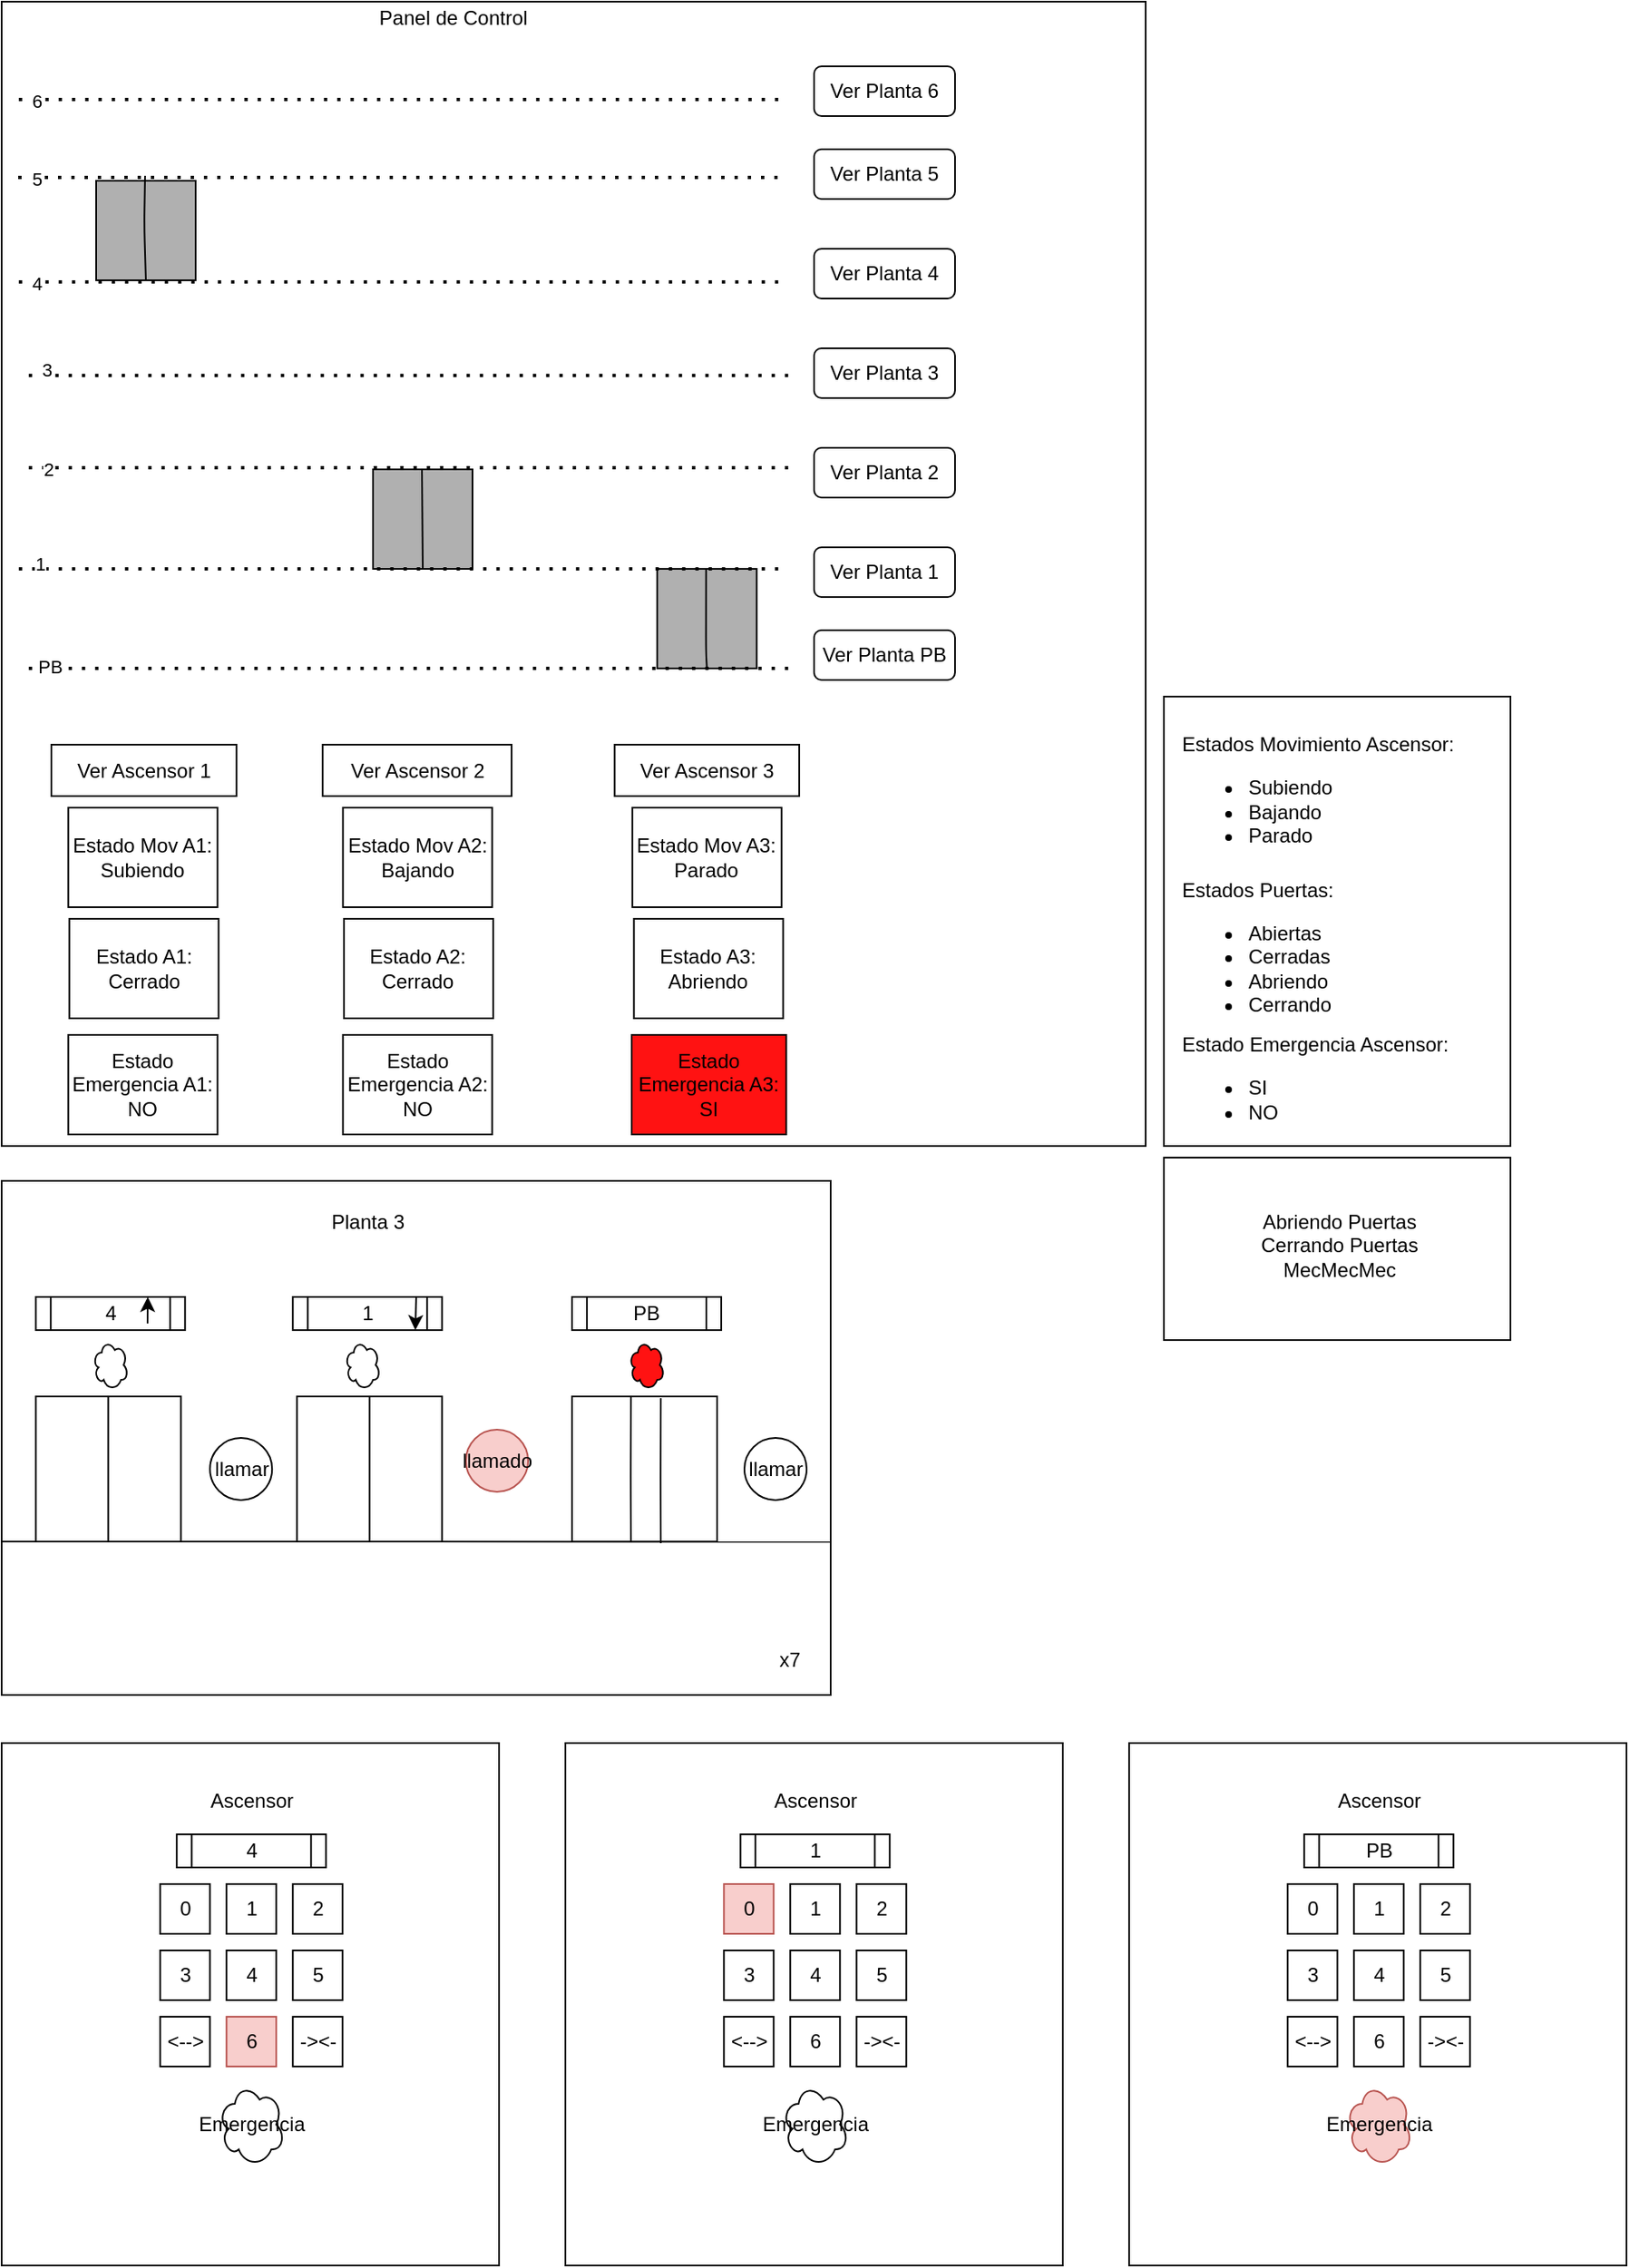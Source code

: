 <mxfile version="14.0.1" type="device"><diagram id="nOTERdc68fCJ87fgkpcF" name="Page-1"><mxGraphModel dx="1554" dy="1978" grid="1" gridSize="10" guides="1" tooltips="1" connect="1" arrows="1" fold="1" page="1" pageScale="1" pageWidth="827" pageHeight="1169" math="0" shadow="0"><root><mxCell id="0"/><mxCell id="1" parent="0"/><mxCell id="ZDrZ86-DX8C1skkcVREq-123" value="" style="rounded=0;whiteSpace=wrap;html=1;labelBackgroundColor=#FF1212;strokeColor=#000000;align=left;fillColor=#FFFFFF;" vertex="1" parent="1"><mxGeometry x="701" y="477" width="209" height="110" as="geometry"/></mxCell><mxCell id="ZDrZ86-DX8C1skkcVREq-122" value="" style="rounded=0;whiteSpace=wrap;html=1;labelBackgroundColor=#FF1212;strokeColor=#000000;align=left;fillColor=#FFFFFF;" vertex="1" parent="1"><mxGeometry x="701" y="199" width="209" height="271" as="geometry"/></mxCell><mxCell id="ZDrZ86-DX8C1skkcVREq-1" value="" style="rounded=0;whiteSpace=wrap;html=1;" vertex="1" parent="1"><mxGeometry y="491" width="500" height="310" as="geometry"/></mxCell><mxCell id="ZDrZ86-DX8C1skkcVREq-2" value="" style="whiteSpace=wrap;html=1;aspect=fixed;" vertex="1" parent="1"><mxGeometry y="-220" width="690" height="690" as="geometry"/></mxCell><mxCell id="ZDrZ86-DX8C1skkcVREq-3" value="" style="rounded=0;whiteSpace=wrap;html=1;" vertex="1" parent="1"><mxGeometry y="830" width="300" height="315" as="geometry"/></mxCell><mxCell id="ZDrZ86-DX8C1skkcVREq-4" value="Panel de Control" style="text;html=1;strokeColor=none;fillColor=none;align=center;verticalAlign=middle;whiteSpace=wrap;rounded=0;" vertex="1" parent="1"><mxGeometry x="205.63" y="-220" width="133.43" height="20" as="geometry"/></mxCell><mxCell id="ZDrZ86-DX8C1skkcVREq-5" value="Planta 3" style="text;html=1;strokeColor=none;fillColor=none;align=center;verticalAlign=middle;whiteSpace=wrap;rounded=0;" vertex="1" parent="1"><mxGeometry x="185.63" y="506" width="70" height="20" as="geometry"/></mxCell><mxCell id="ZDrZ86-DX8C1skkcVREq-6" value="Ascensor" style="text;html=1;strokeColor=none;fillColor=none;align=center;verticalAlign=middle;whiteSpace=wrap;rounded=0;" vertex="1" parent="1"><mxGeometry x="115.63" y="855" width="70" height="20" as="geometry"/></mxCell><mxCell id="ZDrZ86-DX8C1skkcVREq-7" value="" style="whiteSpace=wrap;html=1;aspect=fixed;" vertex="1" parent="1"><mxGeometry x="178.13" y="621" width="87.5" height="87.5" as="geometry"/></mxCell><mxCell id="ZDrZ86-DX8C1skkcVREq-8" value="" style="endArrow=none;html=1;exitX=0.5;exitY=1;exitDx=0;exitDy=0;entryX=0.5;entryY=0;entryDx=0;entryDy=0;" edge="1" parent="1" source="ZDrZ86-DX8C1skkcVREq-7" target="ZDrZ86-DX8C1skkcVREq-7"><mxGeometry width="50" height="50" relative="1" as="geometry"><mxPoint x="175.63" y="651" as="sourcePoint"/><mxPoint x="225.63" y="601" as="targetPoint"/></mxGeometry></mxCell><mxCell id="ZDrZ86-DX8C1skkcVREq-9" value="llamar" style="ellipse;whiteSpace=wrap;html=1;aspect=fixed;" vertex="1" parent="1"><mxGeometry x="448" y="646" width="37.5" height="37.5" as="geometry"/></mxCell><mxCell id="ZDrZ86-DX8C1skkcVREq-10" value="1" style="shape=process;whiteSpace=wrap;html=1;backgroundOutline=1;" vertex="1" parent="1"><mxGeometry x="175.63" y="561" width="90" height="20" as="geometry"/></mxCell><mxCell id="ZDrZ86-DX8C1skkcVREq-12" value="" style="shape=image;html=1;verticalAlign=top;verticalLabelPosition=bottom;labelBackgroundColor=#ffffff;imageAspect=0;aspect=fixed;image=https://cdn4.iconfinder.com/data/icons/essential-app-2/16/volume-sound-speaker-lound-128.png" vertex="1" parent="1"><mxGeometry x="210.63" y="531" width="20" height="20" as="geometry"/></mxCell><mxCell id="ZDrZ86-DX8C1skkcVREq-13" value="0" style="rounded=0;whiteSpace=wrap;html=1;" vertex="1" parent="1"><mxGeometry x="95.63" y="915" width="30" height="30" as="geometry"/></mxCell><mxCell id="ZDrZ86-DX8C1skkcVREq-14" value="1" style="rounded=0;whiteSpace=wrap;html=1;" vertex="1" parent="1"><mxGeometry x="135.63" y="915" width="30" height="30" as="geometry"/></mxCell><mxCell id="ZDrZ86-DX8C1skkcVREq-15" value="2" style="rounded=0;whiteSpace=wrap;html=1;" vertex="1" parent="1"><mxGeometry x="175.63" y="915" width="30" height="30" as="geometry"/></mxCell><mxCell id="ZDrZ86-DX8C1skkcVREq-16" value="3" style="rounded=0;whiteSpace=wrap;html=1;" vertex="1" parent="1"><mxGeometry x="95.63" y="955" width="30" height="30" as="geometry"/></mxCell><mxCell id="ZDrZ86-DX8C1skkcVREq-17" value="4" style="rounded=0;whiteSpace=wrap;html=1;fillColor=none;" vertex="1" parent="1"><mxGeometry x="135.63" y="955" width="30" height="30" as="geometry"/></mxCell><mxCell id="ZDrZ86-DX8C1skkcVREq-18" value="5" style="rounded=0;whiteSpace=wrap;html=1;" vertex="1" parent="1"><mxGeometry x="175.63" y="955" width="30" height="30" as="geometry"/></mxCell><mxCell id="ZDrZ86-DX8C1skkcVREq-19" value="6" style="rounded=0;whiteSpace=wrap;html=1;fillColor=#f8cecc;strokeColor=#b85450;" vertex="1" parent="1"><mxGeometry x="135.63" y="995" width="30" height="30" as="geometry"/></mxCell><mxCell id="ZDrZ86-DX8C1skkcVREq-20" value="&amp;lt;--&amp;gt;" style="rounded=0;whiteSpace=wrap;html=1;" vertex="1" parent="1"><mxGeometry x="95.63" y="995" width="30" height="30" as="geometry"/></mxCell><mxCell id="ZDrZ86-DX8C1skkcVREq-21" value="-&amp;gt;&amp;lt;-" style="rounded=0;whiteSpace=wrap;html=1;" vertex="1" parent="1"><mxGeometry x="175.63" y="995" width="30" height="30" as="geometry"/></mxCell><mxCell id="ZDrZ86-DX8C1skkcVREq-22" value="Emergencia" style="ellipse;shape=cloud;whiteSpace=wrap;html=1;" vertex="1" parent="1"><mxGeometry x="130.63" y="1035" width="40" height="50" as="geometry"/></mxCell><mxCell id="ZDrZ86-DX8C1skkcVREq-24" value="" style="whiteSpace=wrap;html=1;aspect=fixed;" vertex="1" parent="1"><mxGeometry x="344" y="621" width="87.5" height="87.5" as="geometry"/></mxCell><mxCell id="ZDrZ86-DX8C1skkcVREq-25" value="" style="whiteSpace=wrap;html=1;aspect=fixed;" vertex="1" parent="1"><mxGeometry x="20.63" y="621" width="87.5" height="87.5" as="geometry"/></mxCell><mxCell id="ZDrZ86-DX8C1skkcVREq-26" value="llamar" style="ellipse;whiteSpace=wrap;html=1;aspect=fixed;" vertex="1" parent="1"><mxGeometry x="125.63" y="646" width="37.5" height="37.5" as="geometry"/></mxCell><mxCell id="ZDrZ86-DX8C1skkcVREq-27" value="4" style="shape=process;whiteSpace=wrap;html=1;backgroundOutline=1;" vertex="1" parent="1"><mxGeometry x="20.63" y="561" width="90" height="20" as="geometry"/></mxCell><mxCell id="ZDrZ86-DX8C1skkcVREq-28" value="PB" style="shape=process;whiteSpace=wrap;html=1;backgroundOutline=1;" vertex="1" parent="1"><mxGeometry x="344" y="561" width="90" height="20" as="geometry"/></mxCell><mxCell id="ZDrZ86-DX8C1skkcVREq-30" value="" style="ellipse;shape=cloud;whiteSpace=wrap;html=1;fillColor=#FF1212;" vertex="1" parent="1"><mxGeometry x="378.38" y="587" width="21.25" height="30" as="geometry"/></mxCell><mxCell id="ZDrZ86-DX8C1skkcVREq-31" value="" style="ellipse;shape=cloud;whiteSpace=wrap;html=1;" vertex="1" parent="1"><mxGeometry x="207" y="587" width="21.25" height="30" as="geometry"/></mxCell><mxCell id="ZDrZ86-DX8C1skkcVREq-32" value="" style="ellipse;shape=cloud;whiteSpace=wrap;html=1;" vertex="1" parent="1"><mxGeometry x="55" y="587" width="21.25" height="30" as="geometry"/></mxCell><mxCell id="ZDrZ86-DX8C1skkcVREq-33" value="" style="endArrow=none;html=1;exitX=0.5;exitY=1;exitDx=0;exitDy=0;entryX=0.5;entryY=0;entryDx=0;entryDy=0;" edge="1" parent="1"><mxGeometry width="50" height="50" relative="1" as="geometry"><mxPoint x="379.55" y="708.5" as="sourcePoint"/><mxPoint x="379.55" y="621.0" as="targetPoint"/><Array as="points"><mxPoint x="379.37" y="671"/></Array></mxGeometry></mxCell><mxCell id="ZDrZ86-DX8C1skkcVREq-34" value="" style="endArrow=none;html=1;exitX=0.5;exitY=1;exitDx=0;exitDy=0;entryX=0.5;entryY=0;entryDx=0;entryDy=0;" edge="1" parent="1"><mxGeometry width="50" height="50" relative="1" as="geometry"><mxPoint x="64.28" y="708.5" as="sourcePoint"/><mxPoint x="64.28" y="621.0" as="targetPoint"/></mxGeometry></mxCell><mxCell id="ZDrZ86-DX8C1skkcVREq-35" value="4" style="shape=process;whiteSpace=wrap;html=1;backgroundOutline=1;" vertex="1" parent="1"><mxGeometry x="105.63" y="885" width="90" height="20" as="geometry"/></mxCell><mxCell id="ZDrZ86-DX8C1skkcVREq-36" value="llamado" style="ellipse;whiteSpace=wrap;html=1;aspect=fixed;fillColor=#f8cecc;strokeColor=#b85450;" vertex="1" parent="1"><mxGeometry x="280" y="641" width="37.5" height="37.5" as="geometry"/></mxCell><mxCell id="ZDrZ86-DX8C1skkcVREq-37" value="" style="endArrow=none;html=1;entryX=1;entryY=0.702;entryDx=0;entryDy=0;entryPerimeter=0;" edge="1" parent="1" target="ZDrZ86-DX8C1skkcVREq-1"><mxGeometry width="50" height="50" relative="1" as="geometry"><mxPoint y="708.5" as="sourcePoint"/><mxPoint x="160" y="708.5" as="targetPoint"/></mxGeometry></mxCell><mxCell id="ZDrZ86-DX8C1skkcVREq-40" value="" style="endArrow=classic;html=1;entryX=0.75;entryY=0;entryDx=0;entryDy=0;" edge="1" parent="1" target="ZDrZ86-DX8C1skkcVREq-27"><mxGeometry width="50" height="50" relative="1" as="geometry"><mxPoint x="88" y="577" as="sourcePoint"/><mxPoint x="88" y="561" as="targetPoint"/></mxGeometry></mxCell><mxCell id="ZDrZ86-DX8C1skkcVREq-42" value="" style="endArrow=classic;html=1;" edge="1" parent="1"><mxGeometry width="50" height="50" relative="1" as="geometry"><mxPoint x="250" y="561" as="sourcePoint"/><mxPoint x="249.5" y="581" as="targetPoint"/></mxGeometry></mxCell><mxCell id="ZDrZ86-DX8C1skkcVREq-45" value="" style="whiteSpace=wrap;html=1;aspect=fixed;fillColor=#B0B0B0;" vertex="1" parent="1"><mxGeometry x="223.99" y="62" width="60" height="60" as="geometry"/></mxCell><mxCell id="ZDrZ86-DX8C1skkcVREq-46" value="" style="endArrow=none;html=1;entryX=0.5;entryY=0;entryDx=0;entryDy=0;exitX=0.5;exitY=1;exitDx=0;exitDy=0;" edge="1" parent="1" source="ZDrZ86-DX8C1skkcVREq-45"><mxGeometry width="50" height="50" relative="1" as="geometry"><mxPoint x="252.99" y="112" as="sourcePoint"/><mxPoint x="253.49" y="62.0" as="targetPoint"/></mxGeometry></mxCell><mxCell id="ZDrZ86-DX8C1skkcVREq-47" value="" style="whiteSpace=wrap;html=1;aspect=fixed;fillColor=#B0B0B0;" vertex="1" parent="1"><mxGeometry x="57" y="-112" width="60" height="60" as="geometry"/></mxCell><mxCell id="ZDrZ86-DX8C1skkcVREq-48" value="" style="endArrow=none;html=1;entryX=0.5;entryY=0;entryDx=0;entryDy=0;exitX=0.5;exitY=1;exitDx=0;exitDy=0;" edge="1" parent="1" source="ZDrZ86-DX8C1skkcVREq-47"><mxGeometry width="50" height="50" relative="1" as="geometry"><mxPoint x="86" y="-65" as="sourcePoint"/><mxPoint x="86.5" y="-115.0" as="targetPoint"/><Array as="points"><mxPoint x="86" y="-85"/></Array></mxGeometry></mxCell><mxCell id="ZDrZ86-DX8C1skkcVREq-49" value="" style="whiteSpace=wrap;html=1;aspect=fixed;fillColor=#B0B0B0;" vertex="1" parent="1"><mxGeometry x="395.37" y="122" width="60" height="60" as="geometry"/></mxCell><mxCell id="ZDrZ86-DX8C1skkcVREq-50" value="" style="endArrow=none;html=1;entryX=0.5;entryY=0;entryDx=0;entryDy=0;exitX=0.5;exitY=1;exitDx=0;exitDy=0;" edge="1" parent="1" source="ZDrZ86-DX8C1skkcVREq-49"><mxGeometry width="50" height="50" relative="1" as="geometry"><mxPoint x="424.37" y="172" as="sourcePoint"/><mxPoint x="424.87" y="122.0" as="targetPoint"/><Array as="points"><mxPoint x="424.8" y="172"/></Array></mxGeometry></mxCell><mxCell id="ZDrZ86-DX8C1skkcVREq-51" value="" style="endArrow=none;dashed=1;html=1;dashPattern=1 3;strokeWidth=2;" edge="1" parent="1"><mxGeometry width="50" height="50" relative="1" as="geometry"><mxPoint x="10.37" y="122" as="sourcePoint"/><mxPoint x="470.37" y="122" as="targetPoint"/></mxGeometry></mxCell><mxCell id="ZDrZ86-DX8C1skkcVREq-57" value="1" style="edgeLabel;html=1;align=center;verticalAlign=middle;resizable=0;points=[];" vertex="1" connectable="0" parent="ZDrZ86-DX8C1skkcVREq-51"><mxGeometry x="-0.945" y="3" relative="1" as="geometry"><mxPoint as="offset"/></mxGeometry></mxCell><mxCell id="ZDrZ86-DX8C1skkcVREq-52" value="" style="endArrow=none;dashed=1;html=1;dashPattern=1 3;strokeWidth=2;" edge="1" parent="1"><mxGeometry width="50" height="50" relative="1" as="geometry"><mxPoint x="16.37" y="61" as="sourcePoint"/><mxPoint x="476.37" y="61" as="targetPoint"/></mxGeometry></mxCell><mxCell id="ZDrZ86-DX8C1skkcVREq-58" value="2" style="edgeLabel;html=1;align=center;verticalAlign=middle;resizable=0;points=[];" vertex="1" connectable="0" parent="ZDrZ86-DX8C1skkcVREq-52"><mxGeometry x="-0.95" y="-1" relative="1" as="geometry"><mxPoint as="offset"/></mxGeometry></mxCell><mxCell id="ZDrZ86-DX8C1skkcVREq-53" value="" style="endArrow=none;dashed=1;html=1;dashPattern=1 3;strokeWidth=2;" edge="1" parent="1"><mxGeometry width="50" height="50" relative="1" as="geometry"><mxPoint x="16.37" y="5.41" as="sourcePoint"/><mxPoint x="476.37" y="5.41" as="targetPoint"/></mxGeometry></mxCell><mxCell id="ZDrZ86-DX8C1skkcVREq-59" value="3" style="edgeLabel;html=1;align=center;verticalAlign=middle;resizable=0;points=[];" vertex="1" connectable="0" parent="ZDrZ86-DX8C1skkcVREq-53"><mxGeometry x="-0.955" y="4" relative="1" as="geometry"><mxPoint as="offset"/></mxGeometry></mxCell><mxCell id="ZDrZ86-DX8C1skkcVREq-54" value="" style="endArrow=none;dashed=1;html=1;dashPattern=1 3;strokeWidth=2;" edge="1" parent="1"><mxGeometry width="50" height="50" relative="1" as="geometry"><mxPoint x="16.37" y="182" as="sourcePoint"/><mxPoint x="476.37" y="182" as="targetPoint"/></mxGeometry></mxCell><mxCell id="ZDrZ86-DX8C1skkcVREq-56" value="PB" style="edgeLabel;html=1;align=center;verticalAlign=middle;resizable=0;points=[];" vertex="1" connectable="0" parent="ZDrZ86-DX8C1skkcVREq-54"><mxGeometry x="-0.945" y="1" relative="1" as="geometry"><mxPoint as="offset"/></mxGeometry></mxCell><mxCell id="ZDrZ86-DX8C1skkcVREq-55" value="&lt;span style=&quot;color: rgba(0 , 0 , 0 , 0) ; font-family: monospace ; font-size: 0px ; background-color: rgb(248 , 249 , 250)&quot;&gt;%3CmxGraphModel%3E%3Croot%3E%3CmxCell%20id%3D%220%22%2F%3E%3CmxCell%20id%3D%221%22%20parent%3D%220%22%2F%3E%3CmxCell%20id%3D%222%22%20value%3D%22%22%20style%3D%22endArrow%3Dnone%3Bdashed%3D1%3Bhtml%3D1%3BdashPattern%3D1%203%3BstrokeWidth%3D2%3B%22%20edge%3D%221%22%20parent%3D%221%22%3E%3CmxGeometry%20width%3D%2250%22%20height%3D%2250%22%20relative%3D%221%22%20as%3D%22geometry%22%3E%3CmxPoint%20x%3D%22-10%22%20as%3D%22sourcePoint%22%2F%3E%3CmxPoint%20x%3D%22450%22%20as%3D%22targetPoint%22%2F%3E%3C%2FmxGeometry%3E%3C%2FmxCell%3E%3CmxCell%20id%3D%223%22%20value%3D%224%22%20style%3D%22edgeLabel%3Bhtml%3D1%3Balign%3Dcenter%3BverticalAlign%3Dmiddle%3Bresizable%3D0%3Bpoints%3D%5B%5D%3B%22%20vertex%3D%221%22%20connectable%3D%220%22%20parent%3D%222%22%3E%3CmxGeometry%20x%3D%22-0.955%22%20y%3D%22-1%22%20relative%3D%221%22%20as%3D%22geometry%22%3E%3CmxPoint%20as%3D%22offset%22%2F%3E%3C%2FmxGeometry%3E%3C%2FmxCell%3E%3C%2Froot%3E%3C%2FmxGraphModel%3E&lt;/span&gt;" style="endArrow=none;dashed=1;html=1;dashPattern=1 3;strokeWidth=2;" edge="1" parent="1"><mxGeometry width="50" height="50" relative="1" as="geometry"><mxPoint x="10.37" y="-51" as="sourcePoint"/><mxPoint x="470.37" y="-51" as="targetPoint"/></mxGeometry></mxCell><mxCell id="ZDrZ86-DX8C1skkcVREq-60" value="4" style="edgeLabel;html=1;align=center;verticalAlign=middle;resizable=0;points=[];" vertex="1" connectable="0" parent="ZDrZ86-DX8C1skkcVREq-55"><mxGeometry x="-0.955" y="-1" relative="1" as="geometry"><mxPoint as="offset"/></mxGeometry></mxCell><mxCell id="ZDrZ86-DX8C1skkcVREq-61" value="&lt;span style=&quot;color: rgba(0 , 0 , 0 , 0) ; font-family: monospace ; font-size: 0px ; background-color: rgb(248 , 249 , 250)&quot;&gt;%3CmxGraphModel%3E%3Croot%3E%3CmxCell%20id%3D%220%22%2F%3E%3CmxCell%20id%3D%221%22%20parent%3D%220%22%2F%3E%3CmxCell%20id%3D%222%22%20value%3D%22%22%20style%3D%22endArrow%3Dnone%3Bdashed%3D1%3Bhtml%3D1%3BdashPattern%3D1%203%3BstrokeWidth%3D2%3B%22%20edge%3D%221%22%20parent%3D%221%22%3E%3CmxGeometry%20width%3D%2250%22%20height%3D%2250%22%20relative%3D%221%22%20as%3D%22geometry%22%3E%3CmxPoint%20x%3D%22-10%22%20as%3D%22sourcePoint%22%2F%3E%3CmxPoint%20x%3D%22450%22%20as%3D%22targetPoint%22%2F%3E%3C%2FmxGeometry%3E%3C%2FmxCell%3E%3CmxCell%20id%3D%223%22%20value%3D%224%22%20style%3D%22edgeLabel%3Bhtml%3D1%3Balign%3Dcenter%3BverticalAlign%3Dmiddle%3Bresizable%3D0%3Bpoints%3D%5B%5D%3B%22%20vertex%3D%221%22%20connectable%3D%220%22%20parent%3D%222%22%3E%3CmxGeometry%20x%3D%22-0.955%22%20y%3D%22-1%22%20relative%3D%221%22%20as%3D%22geometry%22%3E%3CmxPoint%20as%3D%22offset%22%2F%3E%3C%2FmxGeometry%3E%3C%2FmxCell%3E%3C%2Froot%3E%3C%2FmxGraphModel%3E&lt;/span&gt;" style="endArrow=none;dashed=1;html=1;dashPattern=1 3;strokeWidth=2;" edge="1" parent="1"><mxGeometry width="50" height="50" relative="1" as="geometry"><mxPoint x="10.0" y="-114" as="sourcePoint"/><mxPoint x="470" y="-114" as="targetPoint"/></mxGeometry></mxCell><mxCell id="ZDrZ86-DX8C1skkcVREq-62" value="5" style="edgeLabel;html=1;align=center;verticalAlign=middle;resizable=0;points=[];" vertex="1" connectable="0" parent="ZDrZ86-DX8C1skkcVREq-61"><mxGeometry x="-0.955" y="-1" relative="1" as="geometry"><mxPoint as="offset"/></mxGeometry></mxCell><mxCell id="ZDrZ86-DX8C1skkcVREq-63" value="&lt;span style=&quot;color: rgba(0 , 0 , 0 , 0) ; font-family: monospace ; font-size: 0px ; background-color: rgb(248 , 249 , 250)&quot;&gt;%3CmxGraphModel%3E%3Croot%3E%3CmxCell%20id%3D%220%22%2F%3E%3CmxCell%20id%3D%221%22%20parent%3D%220%22%2F%3E%3CmxCell%20id%3D%222%22%20value%3D%22%22%20style%3D%22endArrow%3Dnone%3Bdashed%3D1%3Bhtml%3D1%3BdashPattern%3D1%203%3BstrokeWidth%3D2%3B%22%20edge%3D%221%22%20parent%3D%221%22%3E%3CmxGeometry%20width%3D%2250%22%20height%3D%2250%22%20relative%3D%221%22%20as%3D%22geometry%22%3E%3CmxPoint%20x%3D%22-10%22%20as%3D%22sourcePoint%22%2F%3E%3CmxPoint%20x%3D%22450%22%20as%3D%22targetPoint%22%2F%3E%3C%2FmxGeometry%3E%3C%2FmxCell%3E%3CmxCell%20id%3D%223%22%20value%3D%224%22%20style%3D%22edgeLabel%3Bhtml%3D1%3Balign%3Dcenter%3BverticalAlign%3Dmiddle%3Bresizable%3D0%3Bpoints%3D%5B%5D%3B%22%20vertex%3D%221%22%20connectable%3D%220%22%20parent%3D%222%22%3E%3CmxGeometry%20x%3D%22-0.955%22%20y%3D%22-1%22%20relative%3D%221%22%20as%3D%22geometry%22%3E%3CmxPoint%20as%3D%22offset%22%2F%3E%3C%2FmxGeometry%3E%3C%2FmxCell%3E%3C%2Froot%3E%3C%2FmxGraphModel%3E&lt;/span&gt;" style="endArrow=none;dashed=1;html=1;dashPattern=1 3;strokeWidth=2;" edge="1" parent="1"><mxGeometry width="50" height="50" relative="1" as="geometry"><mxPoint x="10.37" y="-161" as="sourcePoint"/><mxPoint x="470.37" y="-161" as="targetPoint"/></mxGeometry></mxCell><mxCell id="ZDrZ86-DX8C1skkcVREq-64" value="6" style="edgeLabel;html=1;align=center;verticalAlign=middle;resizable=0;points=[];" vertex="1" connectable="0" parent="ZDrZ86-DX8C1skkcVREq-63"><mxGeometry x="-0.955" y="-1" relative="1" as="geometry"><mxPoint as="offset"/></mxGeometry></mxCell><mxCell id="ZDrZ86-DX8C1skkcVREq-66" value="Estado Mov A1:&lt;br&gt;Subiendo" style="whiteSpace=wrap;html=1;fillColor=#FFFFFF;" vertex="1" parent="1"><mxGeometry x="40.2" y="266" width="90" height="60" as="geometry"/></mxCell><mxCell id="ZDrZ86-DX8C1skkcVREq-67" value="Estado Mov A2:&lt;br&gt;Bajando" style="whiteSpace=wrap;html=1;fillColor=#FFFFFF;" vertex="1" parent="1"><mxGeometry x="205.83" y="266" width="90" height="60" as="geometry"/></mxCell><mxCell id="ZDrZ86-DX8C1skkcVREq-68" value="Estado Mov A3:&lt;br&gt;Parado" style="whiteSpace=wrap;html=1;fillColor=#FFFFFF;" vertex="1" parent="1"><mxGeometry x="380.37" y="266" width="90" height="60" as="geometry"/></mxCell><mxCell id="ZDrZ86-DX8C1skkcVREq-69" value="" style="endArrow=none;html=1;exitX=0.5;exitY=1;exitDx=0;exitDy=0;entryX=0.5;entryY=0;entryDx=0;entryDy=0;" edge="1" parent="1"><mxGeometry width="50" height="50" relative="1" as="geometry"><mxPoint x="397.55" y="709.5" as="sourcePoint"/><mxPoint x="397.55" y="622.0" as="targetPoint"/><Array as="points"><mxPoint x="397.37" y="672"/></Array></mxGeometry></mxCell><mxCell id="ZDrZ86-DX8C1skkcVREq-70" value="Estado A1:&lt;br&gt;Cerrado" style="whiteSpace=wrap;html=1;fillColor=#FFFFFF;" vertex="1" parent="1"><mxGeometry x="40.82" y="333" width="90" height="60" as="geometry"/></mxCell><mxCell id="ZDrZ86-DX8C1skkcVREq-71" value="Estado A3:&lt;br&gt;Abriendo" style="whiteSpace=wrap;html=1;fillColor=#FFFFFF;" vertex="1" parent="1"><mxGeometry x="381.32" y="333" width="90" height="60" as="geometry"/></mxCell><mxCell id="ZDrZ86-DX8C1skkcVREq-72" value="Estado A2:&lt;br&gt;Cerrado" style="whiteSpace=wrap;html=1;fillColor=#FFFFFF;" vertex="1" parent="1"><mxGeometry x="206.45" y="333" width="90" height="60" as="geometry"/></mxCell><mxCell id="ZDrZ86-DX8C1skkcVREq-75" value="Estados Puertas:&lt;br&gt;&lt;ul&gt;&lt;li&gt;Abiertas&lt;/li&gt;&lt;li&gt;Cerradas&lt;/li&gt;&lt;li&gt;Abriendo&lt;/li&gt;&lt;li&gt;Cerrando&lt;/li&gt;&lt;/ul&gt;" style="text;html=1;align=left;verticalAlign=middle;resizable=0;points=[];autosize=1;" vertex="1" parent="1"><mxGeometry x="710" y="306" width="110" height="100" as="geometry"/></mxCell><mxCell id="ZDrZ86-DX8C1skkcVREq-76" value="Estados Movimiento Ascensor:&lt;br&gt;&lt;ul&gt;&lt;li&gt;Subiendo&lt;/li&gt;&lt;li&gt;Bajando&lt;/li&gt;&lt;li&gt;Parado&lt;/li&gt;&lt;/ul&gt;" style="text;html=1;align=left;verticalAlign=middle;resizable=0;points=[];autosize=1;" vertex="1" parent="1"><mxGeometry x="710" y="216" width="180" height="90" as="geometry"/></mxCell><mxCell id="ZDrZ86-DX8C1skkcVREq-77" value="Estado Emergencia A1:&lt;br&gt;NO" style="whiteSpace=wrap;html=1;fillColor=#FFFFFF;" vertex="1" parent="1"><mxGeometry x="40.2" y="403" width="90" height="60" as="geometry"/></mxCell><mxCell id="ZDrZ86-DX8C1skkcVREq-78" value="Estado Emergencia A2:&lt;br&gt;NO&lt;span style=&quot;color: rgba(0 , 0 , 0 , 0) ; font-family: monospace ; font-size: 0px&quot;&gt;%3CmxGraphModel%3E%3Croot%3E%3CmxCell%20id%3D%220%22%2F%3E%3CmxCell%20id%3D%221%22%20parent%3D%220%22%2F%3E%3CmxCell%20id%3D%222%22%20value%3D%22Estado%20Emergencia%20A1%3A%26lt%3Bbr%26gt%3BNO%22%20style%3D%22whiteSpace%3Dwrap%3Bhtml%3D1%3BfillColor%3D%23FFFFFF%3B%22%20vertex%3D%221%22%20parent%3D%221%22%3E%3CmxGeometry%20y%3D%22410%22%20width%3D%2290%22%20height%3D%2260%22%20as%3D%22geometry%22%2F%3E%3C%2FmxCell%3E%3C%2Froot%3E%3C%2FmxGraphModel%3E&lt;/span&gt;" style="whiteSpace=wrap;html=1;fillColor=#FFFFFF;" vertex="1" parent="1"><mxGeometry x="205.83" y="403" width="90" height="60" as="geometry"/></mxCell><mxCell id="ZDrZ86-DX8C1skkcVREq-79" value="Estado Emergencia A3:&lt;br&gt;SI" style="whiteSpace=wrap;html=1;fillColor=#FF1212;" vertex="1" parent="1"><mxGeometry x="380" y="403" width="93.21" height="60" as="geometry"/></mxCell><mxCell id="ZDrZ86-DX8C1skkcVREq-80" value="Estado Emergencia Ascensor:&lt;br&gt;&lt;ul&gt;&lt;li&gt;SI&lt;/li&gt;&lt;li&gt;NO&lt;/li&gt;&lt;/ul&gt;" style="text;html=1;align=left;verticalAlign=middle;resizable=0;points=[];autosize=1;" vertex="1" parent="1"><mxGeometry x="710" y="400" width="180" height="70" as="geometry"/></mxCell><mxCell id="ZDrZ86-DX8C1skkcVREq-81" value="Ver Planta 6" style="rounded=1;whiteSpace=wrap;html=1;fillColor=#FFFFFF;" vertex="1" parent="1"><mxGeometry x="490" y="-181" width="85" height="30" as="geometry"/></mxCell><mxCell id="ZDrZ86-DX8C1skkcVREq-82" value="Ver Planta 5" style="rounded=1;whiteSpace=wrap;html=1;fillColor=#FFFFFF;" vertex="1" parent="1"><mxGeometry x="490" y="-131" width="85" height="30" as="geometry"/></mxCell><mxCell id="ZDrZ86-DX8C1skkcVREq-83" value="Ver Planta 4" style="rounded=1;whiteSpace=wrap;html=1;fillColor=#FFFFFF;" vertex="1" parent="1"><mxGeometry x="490" y="-71" width="85" height="30" as="geometry"/></mxCell><mxCell id="ZDrZ86-DX8C1skkcVREq-84" value="Ver Planta 3" style="rounded=1;whiteSpace=wrap;html=1;fillColor=#FFFFFF;" vertex="1" parent="1"><mxGeometry x="490" y="-11" width="85" height="30" as="geometry"/></mxCell><mxCell id="ZDrZ86-DX8C1skkcVREq-85" value="Ver Planta 2" style="rounded=1;whiteSpace=wrap;html=1;fillColor=#FFFFFF;" vertex="1" parent="1"><mxGeometry x="490" y="49" width="85" height="30" as="geometry"/></mxCell><mxCell id="ZDrZ86-DX8C1skkcVREq-86" value="Ver Planta 1" style="rounded=1;whiteSpace=wrap;html=1;fillColor=#FFFFFF;" vertex="1" parent="1"><mxGeometry x="490" y="109" width="85" height="30" as="geometry"/></mxCell><mxCell id="ZDrZ86-DX8C1skkcVREq-87" value="Ver Planta PB" style="rounded=1;whiteSpace=wrap;html=1;fillColor=#FFFFFF;" vertex="1" parent="1"><mxGeometry x="490" y="159" width="85" height="30" as="geometry"/></mxCell><mxCell id="ZDrZ86-DX8C1skkcVREq-88" value="Ver Ascensor 1" style="whiteSpace=wrap;html=1;fillColor=#FFFFFF;" vertex="1" parent="1"><mxGeometry x="29.98" y="228" width="111.69" height="31" as="geometry"/></mxCell><mxCell id="ZDrZ86-DX8C1skkcVREq-89" value="Ver Ascensor 2" style="whiteSpace=wrap;html=1;fillColor=#FFFFFF;" vertex="1" parent="1"><mxGeometry x="193.63" y="228" width="113.94" height="31" as="geometry"/></mxCell><mxCell id="ZDrZ86-DX8C1skkcVREq-90" value="Ver Ascensor 3" style="whiteSpace=wrap;html=1;fillColor=#FFFFFF;" vertex="1" parent="1"><mxGeometry x="369.71" y="228" width="111.32" height="31" as="geometry"/></mxCell><mxCell id="ZDrZ86-DX8C1skkcVREq-92" value="" style="rounded=0;whiteSpace=wrap;html=1;" vertex="1" parent="1"><mxGeometry x="340" y="830" width="300" height="315" as="geometry"/></mxCell><mxCell id="ZDrZ86-DX8C1skkcVREq-93" value="Ascensor" style="text;html=1;strokeColor=none;fillColor=none;align=center;verticalAlign=middle;whiteSpace=wrap;rounded=0;" vertex="1" parent="1"><mxGeometry x="455.63" y="855" width="70" height="20" as="geometry"/></mxCell><mxCell id="ZDrZ86-DX8C1skkcVREq-94" value="0" style="rounded=0;whiteSpace=wrap;html=1;fillColor=#f8cecc;strokeColor=#b85450;" vertex="1" parent="1"><mxGeometry x="435.63" y="915" width="30" height="30" as="geometry"/></mxCell><mxCell id="ZDrZ86-DX8C1skkcVREq-95" value="1" style="rounded=0;whiteSpace=wrap;html=1;" vertex="1" parent="1"><mxGeometry x="475.63" y="915" width="30" height="30" as="geometry"/></mxCell><mxCell id="ZDrZ86-DX8C1skkcVREq-96" value="2" style="rounded=0;whiteSpace=wrap;html=1;" vertex="1" parent="1"><mxGeometry x="515.63" y="915" width="30" height="30" as="geometry"/></mxCell><mxCell id="ZDrZ86-DX8C1skkcVREq-97" value="3" style="rounded=0;whiteSpace=wrap;html=1;" vertex="1" parent="1"><mxGeometry x="435.63" y="955" width="30" height="30" as="geometry"/></mxCell><mxCell id="ZDrZ86-DX8C1skkcVREq-98" value="4" style="rounded=0;whiteSpace=wrap;html=1;fillColor=none;" vertex="1" parent="1"><mxGeometry x="475.63" y="955" width="30" height="30" as="geometry"/></mxCell><mxCell id="ZDrZ86-DX8C1skkcVREq-99" value="5" style="rounded=0;whiteSpace=wrap;html=1;" vertex="1" parent="1"><mxGeometry x="515.63" y="955" width="30" height="30" as="geometry"/></mxCell><mxCell id="ZDrZ86-DX8C1skkcVREq-100" value="6" style="rounded=0;whiteSpace=wrap;html=1;" vertex="1" parent="1"><mxGeometry x="475.63" y="995" width="30" height="30" as="geometry"/></mxCell><mxCell id="ZDrZ86-DX8C1skkcVREq-101" value="&amp;lt;--&amp;gt;" style="rounded=0;whiteSpace=wrap;html=1;" vertex="1" parent="1"><mxGeometry x="435.63" y="995" width="30" height="30" as="geometry"/></mxCell><mxCell id="ZDrZ86-DX8C1skkcVREq-102" value="-&amp;gt;&amp;lt;-" style="rounded=0;whiteSpace=wrap;html=1;" vertex="1" parent="1"><mxGeometry x="515.63" y="995" width="30" height="30" as="geometry"/></mxCell><mxCell id="ZDrZ86-DX8C1skkcVREq-103" value="Emergencia" style="ellipse;shape=cloud;whiteSpace=wrap;html=1;" vertex="1" parent="1"><mxGeometry x="470.63" y="1035" width="40" height="50" as="geometry"/></mxCell><mxCell id="ZDrZ86-DX8C1skkcVREq-104" value="1" style="shape=process;whiteSpace=wrap;html=1;backgroundOutline=1;" vertex="1" parent="1"><mxGeometry x="445.63" y="885" width="90" height="20" as="geometry"/></mxCell><mxCell id="ZDrZ86-DX8C1skkcVREq-105" value="" style="rounded=0;whiteSpace=wrap;html=1;" vertex="1" parent="1"><mxGeometry x="680" y="830" width="300" height="315" as="geometry"/></mxCell><mxCell id="ZDrZ86-DX8C1skkcVREq-106" value="Ascensor" style="text;html=1;strokeColor=none;fillColor=none;align=center;verticalAlign=middle;whiteSpace=wrap;rounded=0;" vertex="1" parent="1"><mxGeometry x="795.63" y="855" width="70" height="20" as="geometry"/></mxCell><mxCell id="ZDrZ86-DX8C1skkcVREq-107" value="0" style="rounded=0;whiteSpace=wrap;html=1;" vertex="1" parent="1"><mxGeometry x="775.63" y="915" width="30" height="30" as="geometry"/></mxCell><mxCell id="ZDrZ86-DX8C1skkcVREq-108" value="1" style="rounded=0;whiteSpace=wrap;html=1;" vertex="1" parent="1"><mxGeometry x="815.63" y="915" width="30" height="30" as="geometry"/></mxCell><mxCell id="ZDrZ86-DX8C1skkcVREq-109" value="2" style="rounded=0;whiteSpace=wrap;html=1;" vertex="1" parent="1"><mxGeometry x="855.63" y="915" width="30" height="30" as="geometry"/></mxCell><mxCell id="ZDrZ86-DX8C1skkcVREq-110" value="3" style="rounded=0;whiteSpace=wrap;html=1;" vertex="1" parent="1"><mxGeometry x="775.63" y="955" width="30" height="30" as="geometry"/></mxCell><mxCell id="ZDrZ86-DX8C1skkcVREq-111" value="4" style="rounded=0;whiteSpace=wrap;html=1;fillColor=none;" vertex="1" parent="1"><mxGeometry x="815.63" y="955" width="30" height="30" as="geometry"/></mxCell><mxCell id="ZDrZ86-DX8C1skkcVREq-112" value="5" style="rounded=0;whiteSpace=wrap;html=1;" vertex="1" parent="1"><mxGeometry x="855.63" y="955" width="30" height="30" as="geometry"/></mxCell><mxCell id="ZDrZ86-DX8C1skkcVREq-113" value="6" style="rounded=0;whiteSpace=wrap;html=1;" vertex="1" parent="1"><mxGeometry x="815.63" y="995" width="30" height="30" as="geometry"/></mxCell><mxCell id="ZDrZ86-DX8C1skkcVREq-114" value="&amp;lt;--&amp;gt;" style="rounded=0;whiteSpace=wrap;html=1;" vertex="1" parent="1"><mxGeometry x="775.63" y="995" width="30" height="30" as="geometry"/></mxCell><mxCell id="ZDrZ86-DX8C1skkcVREq-115" value="-&amp;gt;&amp;lt;-" style="rounded=0;whiteSpace=wrap;html=1;" vertex="1" parent="1"><mxGeometry x="855.63" y="995" width="30" height="30" as="geometry"/></mxCell><mxCell id="ZDrZ86-DX8C1skkcVREq-116" value="Emergencia" style="ellipse;shape=cloud;whiteSpace=wrap;html=1;fillColor=#f8cecc;strokeColor=#b85450;" vertex="1" parent="1"><mxGeometry x="810.63" y="1035" width="40" height="50" as="geometry"/></mxCell><mxCell id="ZDrZ86-DX8C1skkcVREq-117" value="PB" style="shape=process;whiteSpace=wrap;html=1;backgroundOutline=1;" vertex="1" parent="1"><mxGeometry x="785.63" y="885" width="90" height="20" as="geometry"/></mxCell><mxCell id="ZDrZ86-DX8C1skkcVREq-118" value="Abriendo Puertas&lt;br&gt;Cerrando Puertas&lt;br&gt;MecMecMec" style="text;html=1;strokeColor=none;fillColor=none;align=center;verticalAlign=middle;whiteSpace=wrap;rounded=0;" vertex="1" parent="1"><mxGeometry x="731.5" y="519.5" width="150" height="20" as="geometry"/></mxCell><mxCell id="ZDrZ86-DX8C1skkcVREq-119" value="" style="shape=image;html=1;verticalAlign=top;verticalLabelPosition=bottom;labelBackgroundColor=#ffffff;imageAspect=0;aspect=fixed;image=https://cdn4.iconfinder.com/data/icons/essential-app-2/16/volume-sound-speaker-lound-128.png" vertex="1" parent="1"><mxGeometry x="713" y="519.5" width="20" height="20" as="geometry"/></mxCell><mxCell id="ZDrZ86-DX8C1skkcVREq-120" value="x7" style="text;html=1;align=center;verticalAlign=middle;resizable=0;points=[];autosize=1;" vertex="1" parent="1"><mxGeometry x="460" y="770" width="30" height="20" as="geometry"/></mxCell></root></mxGraphModel></diagram></mxfile>
